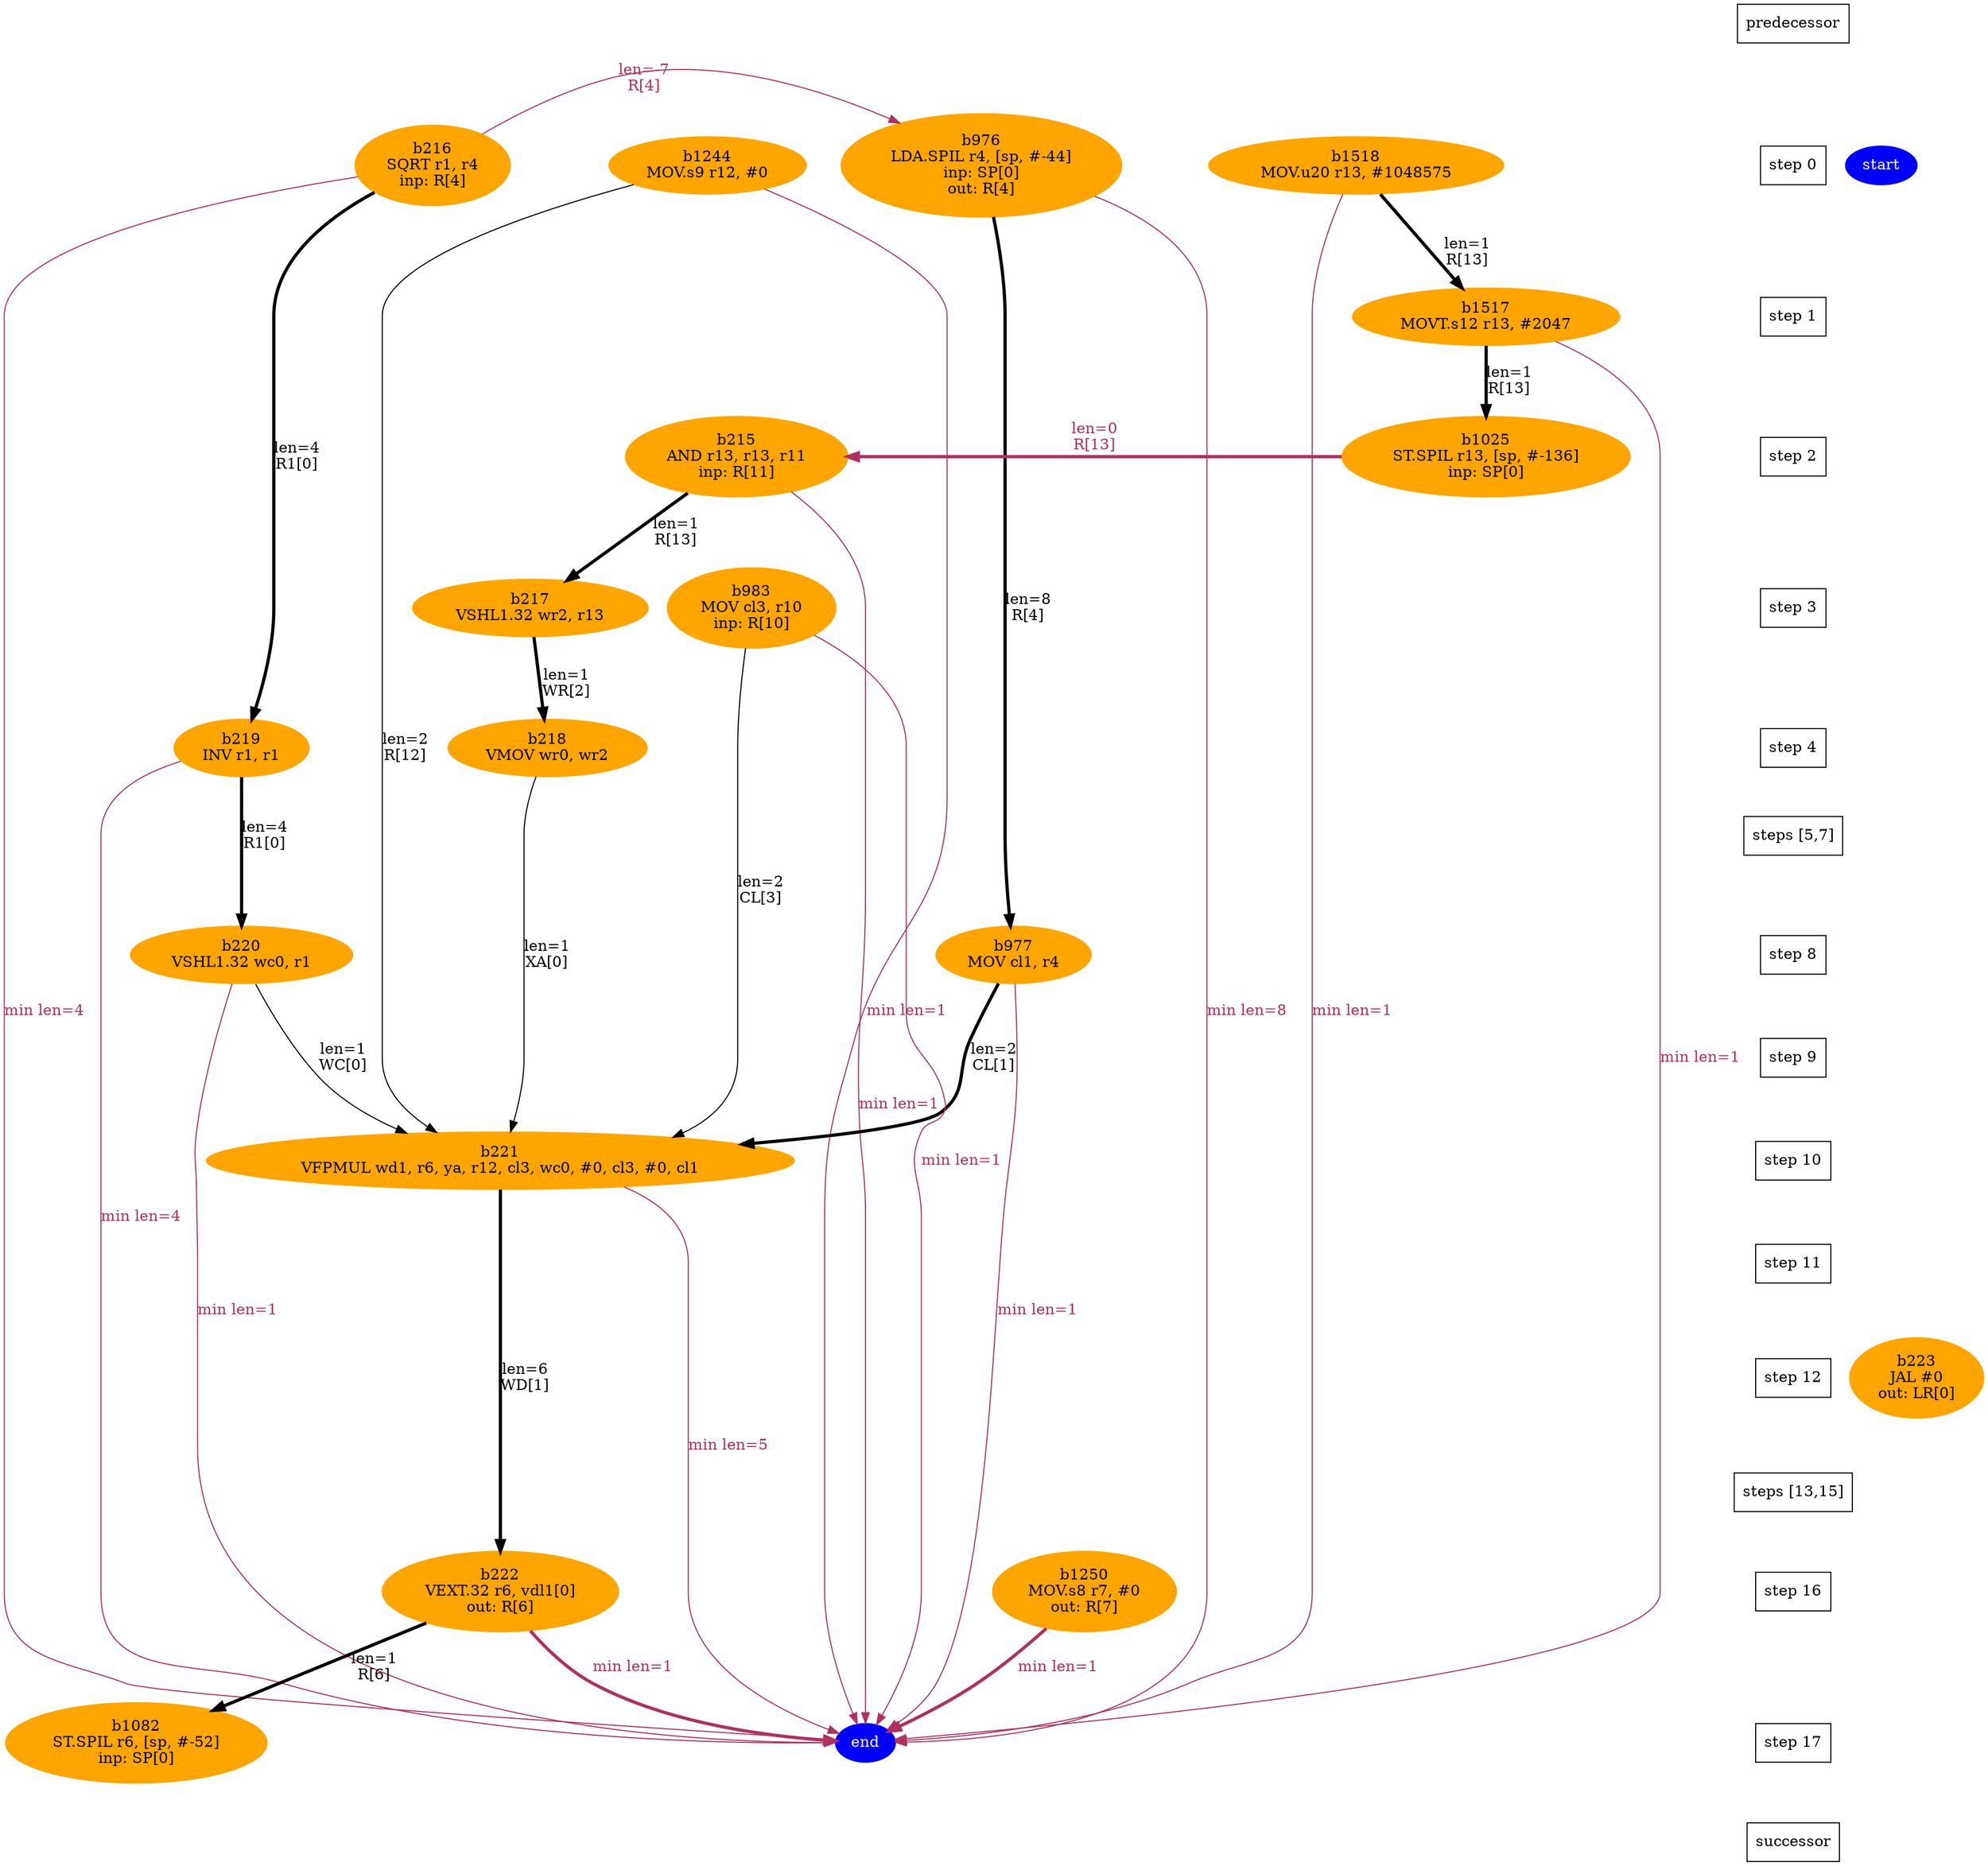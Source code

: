 digraph N {
 b215[color=orange,fontcolor=black,style=filled,label="b215\nAND r13, r13, r11\ninp: R[11]"];  {rank=same; S2;  b215;}
 b216[color=orange,fontcolor=black,style=filled,label="b216\nSQRT r1, r4\ninp: R[4]"];  {rank=same; S0;  b216;}
 b217[color=orange,fontcolor=black,style=filled,label="b217\nVSHL1.32 wr2, r13"];  {rank=same; S3;  b217;}
 b218[color=orange,fontcolor=black,style=filled,label="b218\nVMOV wr0, wr2"];  {rank=same; S4;  b218;}
 b219[color=orange,fontcolor=black,style=filled,label="b219\nINV r1, r1"];  {rank=same; S4;  b219;}
 b220[color=orange,fontcolor=black,style=filled,label="b220\nVSHL1.32 wc0, r1"];  {rank=same; S8;  b220;}
 b221[color=orange,fontcolor=black,style=filled,label="b221\nVFPMUL wd1, r6, ya, r12, cl3, wc0, #0, cl3, #0, cl1"];  {rank=same; S10;  b221;}
 b223[color=orange,fontcolor=black,style=filled,label="b223\nJAL #0\nout: LR[0]"];  {rank=same; S12;  b223;}
 b1244[color=orange,fontcolor=black,style=filled,label="b1244\nMOV.s9 r12, #0"];  {rank=same; S0;  b1244;}
 b1517[color=orange,fontcolor=black,style=filled,label="b1517\nMOVT.s12 r13, #2047"];  {rank=same; S1;  b1517;}
 b1518[color=orange,fontcolor=black,style=filled,label="b1518\nMOV.u20 r13, #1048575"];  {rank=same; S0;  b1518;}
 b976[color=orange,fontcolor=black,style=filled,label="b976\nLDA.SPIL r4, [sp, #-44]\ninp: SP[0]\nout: R[4]"];  {rank=same; S0;  b976;}
 b977[color=orange,fontcolor=black,style=filled,label="b977\nMOV cl1, r4"];  {rank=same; S8;  b977;}
 b983[color=orange,fontcolor=black,style=filled,label="b983\nMOV cl3, r10\ninp: R[10]"];  {rank=same; S3;  b983;}
 b1025[color=orange,fontcolor=black,style=filled,label="b1025\nST.SPIL r13, [sp, #-136]\ninp: SP[0]"];  {rank=same; S2;  b1025;}
 b222[color=orange,fontcolor=black,style=filled,label="b222\nVEXT.32 r6, vdl1[0]\nout: R[6]"];  {rank=same; S16;  b222;}
 b1250[color=orange,fontcolor=black,style=filled,label="b1250\nMOV.s8 r7, #0\nout: R[7]"];  {rank=same; S16;  b1250;}
 b1082[color=orange,fontcolor=black,style=filled,label="b1082\nST.SPIL r6, [sp, #-52]\ninp: SP[0]"];  {rank=same; S17;  b1082;}
 start [color=blue,fontcolor=white,style=filled,label="start"];  {rank=same; S0;  start;}
 end [color=blue,fontcolor=white,style=filled,label="end"];  {rank=same; S17;  end;}
   b215 -> b217 [color=black,fontcolor=black,penwidth=3,label="len=1\nR[13]",weight=1000];
   b215 -> end [color=maroon,fontcolor=maroon,label="min len=1",weight=1000];
   b216 -> b976 [color=maroon,fontcolor=maroon,label="len=-7\nR[4]",weight=1000];
   b216 -> b219 [color=black,fontcolor=black,penwidth=3,label="len=4\nR1[0]",weight=1000];
   b216 -> end [color=maroon,fontcolor=maroon,label="min len=4",weight=1000];
   b217 -> b218 [color=black,fontcolor=black,penwidth=3,label="len=1\nWR[2]",weight=1000];
   b218 -> b221 [color=black,fontcolor=black,label="len=1\nXA[0]",weight=1000];
   b219 -> b220 [color=black,fontcolor=black,penwidth=3,label="len=4\nR1[0]",weight=1000];
   b219 -> end [color=maroon,fontcolor=maroon,label="min len=4",weight=1000];
   b220 -> b221 [color=black,fontcolor=black,label="len=1\nWC[0]",weight=1000];
   b220 -> end [color=maroon,fontcolor=maroon,label="min len=1",weight=1000];
   b221 -> b222 [color=black,fontcolor=black,penwidth=3,label="len=6\nWD[1]",weight=1000];
   b221 -> end [color=maroon,fontcolor=maroon,label="min len=5",weight=1000];
   b1244 -> b221 [color=black,fontcolor=black,label="len=2\nR[12]",weight=1000];
   b1244 -> end [color=maroon,fontcolor=maroon,label="min len=1",weight=1000];
   b1517 -> b1025 [color=black,fontcolor=black,penwidth=3,label="len=1\nR[13]",weight=1000];
   b1517 -> end [color=maroon,fontcolor=maroon,label="min len=1",weight=1000];
   b1518 -> b1517 [color=black,fontcolor=black,penwidth=3,label="len=1\nR[13]",weight=1000];
   b1518 -> end [color=maroon,fontcolor=maroon,label="min len=1",weight=1000];
   b976 -> b977 [color=black,fontcolor=black,penwidth=3,label="len=8\nR[4]",weight=1000];
   b976 -> end [color=maroon,fontcolor=maroon,label="min len=8",weight=1000];
   b977 -> b221 [color=black,fontcolor=black,penwidth=3,label="len=2\nCL[1]",weight=1000];
   b977 -> end [color=maroon,fontcolor=maroon,label="min len=1",weight=1000];
   b983 -> b221 [color=black,fontcolor=black,label="len=2\nCL[3]",weight=1000];
   b983 -> end [color=maroon,fontcolor=maroon,label="min len=1",weight=1000];
   b1025 -> b215 [color=maroon,fontcolor=maroon,penwidth=3,label="len=0\nR[13]",weight=1000];
   b222 -> b1082 [color=black,fontcolor=black,penwidth=3,label="len=1\nR[6]",weight=1000];
   b222 -> end [color=maroon,fontcolor=maroon,penwidth=3,label="min len=1",weight=1000];
   b1250 -> end [color=maroon,fontcolor=maroon,penwidth=3,label="min len=1",weight=1000];
  Sm1 [label="predecessor",shape=box];
  S0 [label="step 0",shape=box];
  Sm1 -> S0[style=invis,weight=9000];
  S1 [label="step 1",shape=box];
  S0 -> S1[style=invis,weight=9000];
  S2 [label="step 2",shape=box];
  S1 -> S2[style=invis,weight=9000];
  S3 [label="step 3",shape=box];
  S2 -> S3[style=invis,weight=9000];
  S4 [label="step 4",shape=box];
  S3 -> S4[style=invis,weight=9000];
  S5_S7 [label="steps [5,7]",shape=box];
  S4 -> S5_S7[style=invis,weight=9000];
  S8 [label="step 8",shape=box];
  S5_S7 -> S8[style=invis,weight=9000];
  S9 [label="step 9",shape=box];
  S8 -> S9[style=invis,weight=9000];
  S10 [label="step 10",shape=box];
  S9 -> S10[style=invis,weight=9000];
  S11 [label="step 11",shape=box];
  S10 -> S11[style=invis,weight=9000];
  S12 [label="step 12",shape=box];
  S11 -> S12[style=invis,weight=9000];
  S13_S15 [label="steps [13,15]",shape=box];
  S12 -> S13_S15[style=invis,weight=9000];
  S16 [label="step 16",shape=box];
  S13_S15 -> S16[style=invis,weight=9000];
  S17 [label="step 17",shape=box];
  S16 -> S17[style=invis,weight=9000];
  S18 [label="successor",shape=box];
  S17 -> S18[style=invis,weight=9000];
}
